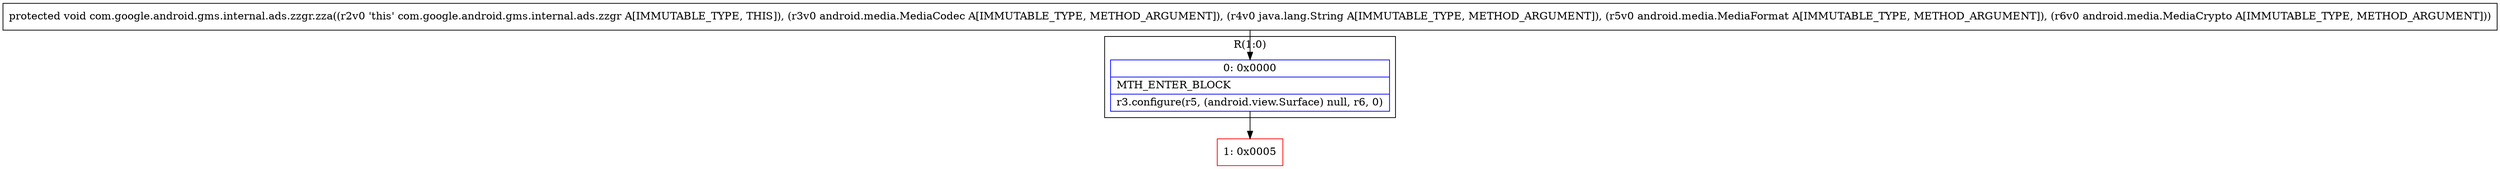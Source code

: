 digraph "CFG forcom.google.android.gms.internal.ads.zzgr.zza(Landroid\/media\/MediaCodec;Ljava\/lang\/String;Landroid\/media\/MediaFormat;Landroid\/media\/MediaCrypto;)V" {
subgraph cluster_Region_834280769 {
label = "R(1:0)";
node [shape=record,color=blue];
Node_0 [shape=record,label="{0\:\ 0x0000|MTH_ENTER_BLOCK\l|r3.configure(r5, (android.view.Surface) null, r6, 0)\l}"];
}
Node_1 [shape=record,color=red,label="{1\:\ 0x0005}"];
MethodNode[shape=record,label="{protected void com.google.android.gms.internal.ads.zzgr.zza((r2v0 'this' com.google.android.gms.internal.ads.zzgr A[IMMUTABLE_TYPE, THIS]), (r3v0 android.media.MediaCodec A[IMMUTABLE_TYPE, METHOD_ARGUMENT]), (r4v0 java.lang.String A[IMMUTABLE_TYPE, METHOD_ARGUMENT]), (r5v0 android.media.MediaFormat A[IMMUTABLE_TYPE, METHOD_ARGUMENT]), (r6v0 android.media.MediaCrypto A[IMMUTABLE_TYPE, METHOD_ARGUMENT])) }"];
MethodNode -> Node_0;
Node_0 -> Node_1;
}

